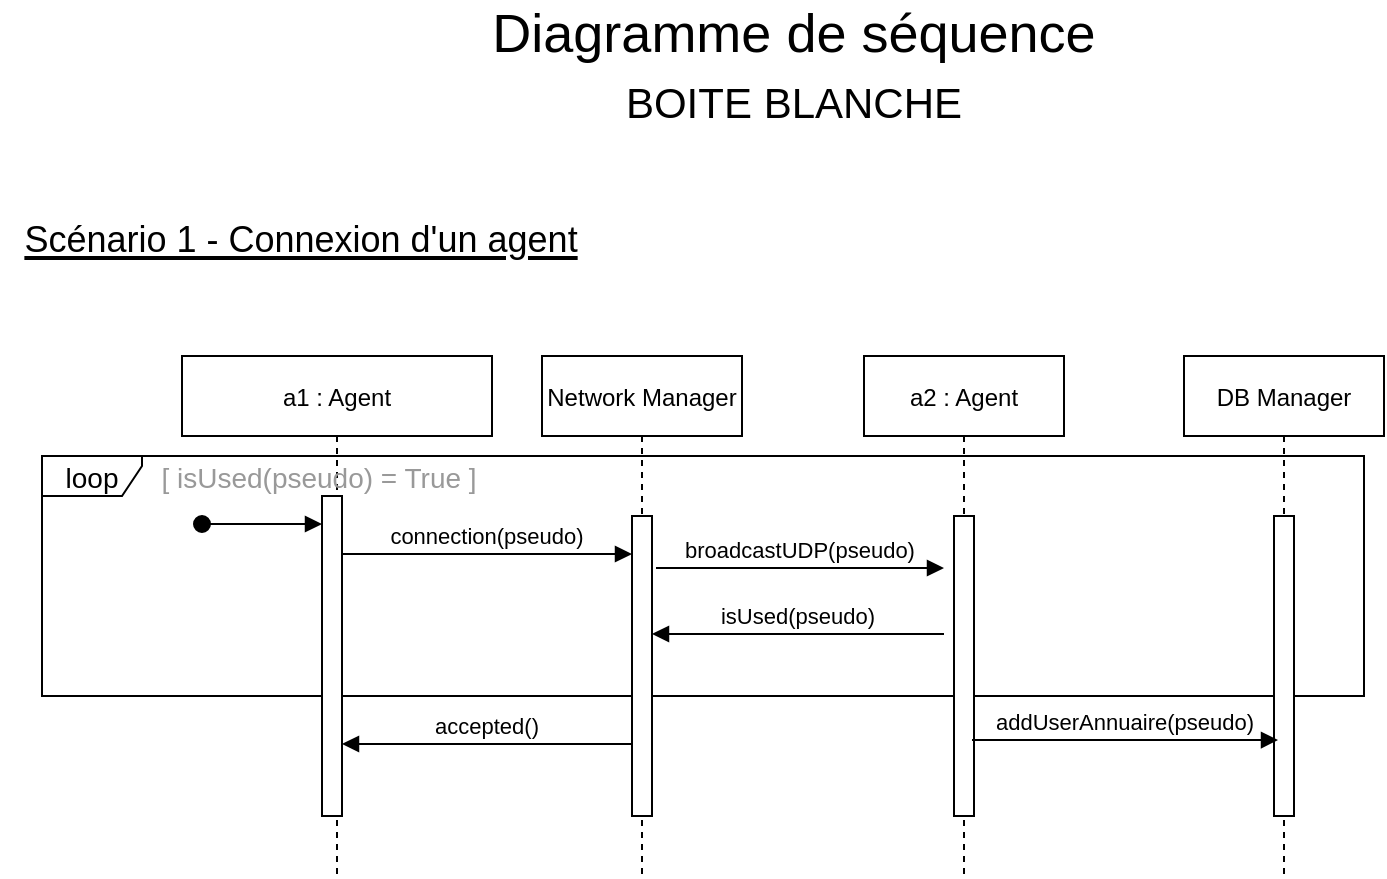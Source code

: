 <mxfile version="20.8.1" type="google"><diagram id="mNueDgiLQKsG3cp8U_PE" name="Page-1"><mxGraphModel grid="0" page="1" gridSize="10" guides="1" tooltips="1" connect="1" arrows="1" fold="1" pageScale="1" pageWidth="827" pageHeight="1169" math="0" shadow="0"><root><mxCell id="0"/><mxCell id="1" parent="0"/><mxCell id="nu2ikRBTAP1x6XAP6f0a-1" value="&lt;font style=&quot;font-size: 14px;&quot;&gt;loop&lt;/font&gt;" style="shape=umlFrame;whiteSpace=wrap;html=1;fontSize=18;fillColor=none;width=50;height=20;" vertex="1" parent="1"><mxGeometry x="49" y="270" width="661" height="120" as="geometry"/></mxCell><mxCell id="nu2ikRBTAP1x6XAP6f0a-2" value="a1 : Agent" style="shape=umlLifeline;perimeter=lifelinePerimeter;container=1;collapsible=0;recursiveResize=0;rounded=0;shadow=0;strokeWidth=1;" vertex="1" parent="1"><mxGeometry x="119" y="220" width="155" height="260" as="geometry"/></mxCell><mxCell id="nu2ikRBTAP1x6XAP6f0a-3" value="" style="points=[];perimeter=orthogonalPerimeter;rounded=0;shadow=0;strokeWidth=1;" vertex="1" parent="nu2ikRBTAP1x6XAP6f0a-2"><mxGeometry x="70" y="70" width="10" height="160" as="geometry"/></mxCell><mxCell id="nu2ikRBTAP1x6XAP6f0a-4" value="" style="verticalAlign=bottom;startArrow=oval;endArrow=block;startSize=8;shadow=0;strokeWidth=1;" edge="1" parent="nu2ikRBTAP1x6XAP6f0a-2"><mxGeometry relative="1" as="geometry"><mxPoint x="10" y="84" as="sourcePoint"/><mxPoint x="70" y="84" as="targetPoint"/></mxGeometry></mxCell><mxCell id="nu2ikRBTAP1x6XAP6f0a-5" value="&lt;font color=&quot;#999999&quot;&gt;[ isUsed(pseudo) = True ]&lt;/font&gt;" style="text;html=1;align=center;verticalAlign=middle;resizable=0;points=[];autosize=1;strokeColor=none;fillColor=none;fontSize=14;" vertex="1" parent="nu2ikRBTAP1x6XAP6f0a-2"><mxGeometry x="-20" y="46" width="175" height="29" as="geometry"/></mxCell><mxCell id="nu2ikRBTAP1x6XAP6f0a-6" value="Network Manager" style="shape=umlLifeline;perimeter=lifelinePerimeter;container=1;collapsible=0;recursiveResize=0;rounded=0;shadow=0;strokeWidth=1;" vertex="1" parent="1"><mxGeometry x="299" y="220" width="100" height="260" as="geometry"/></mxCell><mxCell id="nu2ikRBTAP1x6XAP6f0a-7" value="" style="points=[];perimeter=orthogonalPerimeter;rounded=0;shadow=0;strokeWidth=1;" vertex="1" parent="nu2ikRBTAP1x6XAP6f0a-6"><mxGeometry x="45" y="80" width="10" height="150" as="geometry"/></mxCell><mxCell id="nu2ikRBTAP1x6XAP6f0a-8" value="connection(pseudo)" style="verticalAlign=bottom;endArrow=block;entryX=0;entryY=0;shadow=0;strokeWidth=1;" edge="1" parent="1"><mxGeometry relative="1" as="geometry"><mxPoint x="199" y="319" as="sourcePoint"/><mxPoint x="344" y="319.0" as="targetPoint"/></mxGeometry></mxCell><mxCell id="nu2ikRBTAP1x6XAP6f0a-10" value="a2 : Agent" style="shape=umlLifeline;perimeter=lifelinePerimeter;container=1;collapsible=0;recursiveResize=0;rounded=0;shadow=0;strokeWidth=1;" vertex="1" parent="1"><mxGeometry x="460" y="220" width="100" height="260" as="geometry"/></mxCell><mxCell id="nu2ikRBTAP1x6XAP6f0a-11" value="" style="points=[];perimeter=orthogonalPerimeter;rounded=0;shadow=0;strokeWidth=1;" vertex="1" parent="nu2ikRBTAP1x6XAP6f0a-10"><mxGeometry x="45" y="80" width="10" height="150" as="geometry"/></mxCell><mxCell id="nu2ikRBTAP1x6XAP6f0a-12" value="&lt;div style=&quot;font-size: 27px;&quot;&gt;&lt;font style=&quot;font-size: 27px;&quot;&gt;&lt;span style=&quot;&quot;&gt;Diagramme de séquence&lt;/span&gt; &lt;br&gt;&lt;/font&gt;&lt;/div&gt;&lt;div style=&quot;font-size: 27px;&quot;&gt;&lt;font style=&quot;font-size: 21px;&quot;&gt;BOITE BLANCHE&lt;br&gt;&lt;/font&gt;&lt;/div&gt;" style="text;html=1;strokeColor=none;fillColor=none;align=center;verticalAlign=middle;whiteSpace=wrap;rounded=0;" vertex="1" parent="1"><mxGeometry x="195" y="60" width="460" height="30" as="geometry"/></mxCell><mxCell id="nu2ikRBTAP1x6XAP6f0a-13" value="&lt;u&gt;&lt;font style=&quot;font-size: 18px;&quot;&gt;Scénario 1 - Connexion d'un agent&lt;br&gt;&lt;/font&gt;&lt;/u&gt;" style="text;html=1;align=center;verticalAlign=middle;resizable=0;points=[];autosize=1;strokeColor=none;fillColor=none;fontSize=21;" vertex="1" parent="1"><mxGeometry x="28" y="140" width="300" height="40" as="geometry"/></mxCell><mxCell id="nu2ikRBTAP1x6XAP6f0a-15" value="accepted()" style="verticalAlign=bottom;endArrow=block;shadow=0;strokeWidth=1;exitX=0;exitY=0.705;exitDx=0;exitDy=0;exitPerimeter=0;" edge="1" parent="1"><mxGeometry relative="1" as="geometry"><mxPoint x="344" y="414" as="sourcePoint"/><mxPoint x="199" y="414" as="targetPoint"/></mxGeometry></mxCell><mxCell id="nu2ikRBTAP1x6XAP6f0a-18" value="broadcastUDP(pseudo)" style="verticalAlign=bottom;endArrow=block;shadow=0;strokeWidth=1;" edge="1" parent="1"><mxGeometry relative="1" as="geometry"><mxPoint x="356" y="326" as="sourcePoint"/><mxPoint x="500" y="326" as="targetPoint"/></mxGeometry></mxCell><mxCell id="nu2ikRBTAP1x6XAP6f0a-19" value="isUsed(pseudo)" style="verticalAlign=bottom;endArrow=block;shadow=0;strokeWidth=1;" edge="1" parent="1"><mxGeometry relative="1" as="geometry"><mxPoint x="500" y="359" as="sourcePoint"/><mxPoint x="354" y="359" as="targetPoint"/></mxGeometry></mxCell><mxCell id="nu2ikRBTAP1x6XAP6f0a-20" value="DB Manager" style="shape=umlLifeline;perimeter=lifelinePerimeter;container=1;collapsible=0;recursiveResize=0;rounded=0;shadow=0;strokeWidth=1;" vertex="1" parent="1"><mxGeometry x="620" y="220" width="100" height="260" as="geometry"/></mxCell><mxCell id="nu2ikRBTAP1x6XAP6f0a-21" value="" style="points=[];perimeter=orthogonalPerimeter;rounded=0;shadow=0;strokeWidth=1;" vertex="1" parent="nu2ikRBTAP1x6XAP6f0a-20"><mxGeometry x="45" y="80" width="10" height="150" as="geometry"/></mxCell><mxCell id="nu2ikRBTAP1x6XAP6f0a-22" value="addUserAnnuaire(pseudo)" style="verticalAlign=bottom;endArrow=block;shadow=0;strokeWidth=1;exitX=0.9;exitY=0.733;exitDx=0;exitDy=0;exitPerimeter=0;entryX=0.2;entryY=0.747;entryDx=0;entryDy=0;entryPerimeter=0;" edge="1" parent="1" target="nu2ikRBTAP1x6XAP6f0a-21"><mxGeometry relative="1" as="geometry"><mxPoint x="514" y="411.95" as="sourcePoint"/><mxPoint x="660" y="412" as="targetPoint"/></mxGeometry></mxCell></root></mxGraphModel></diagram></mxfile>